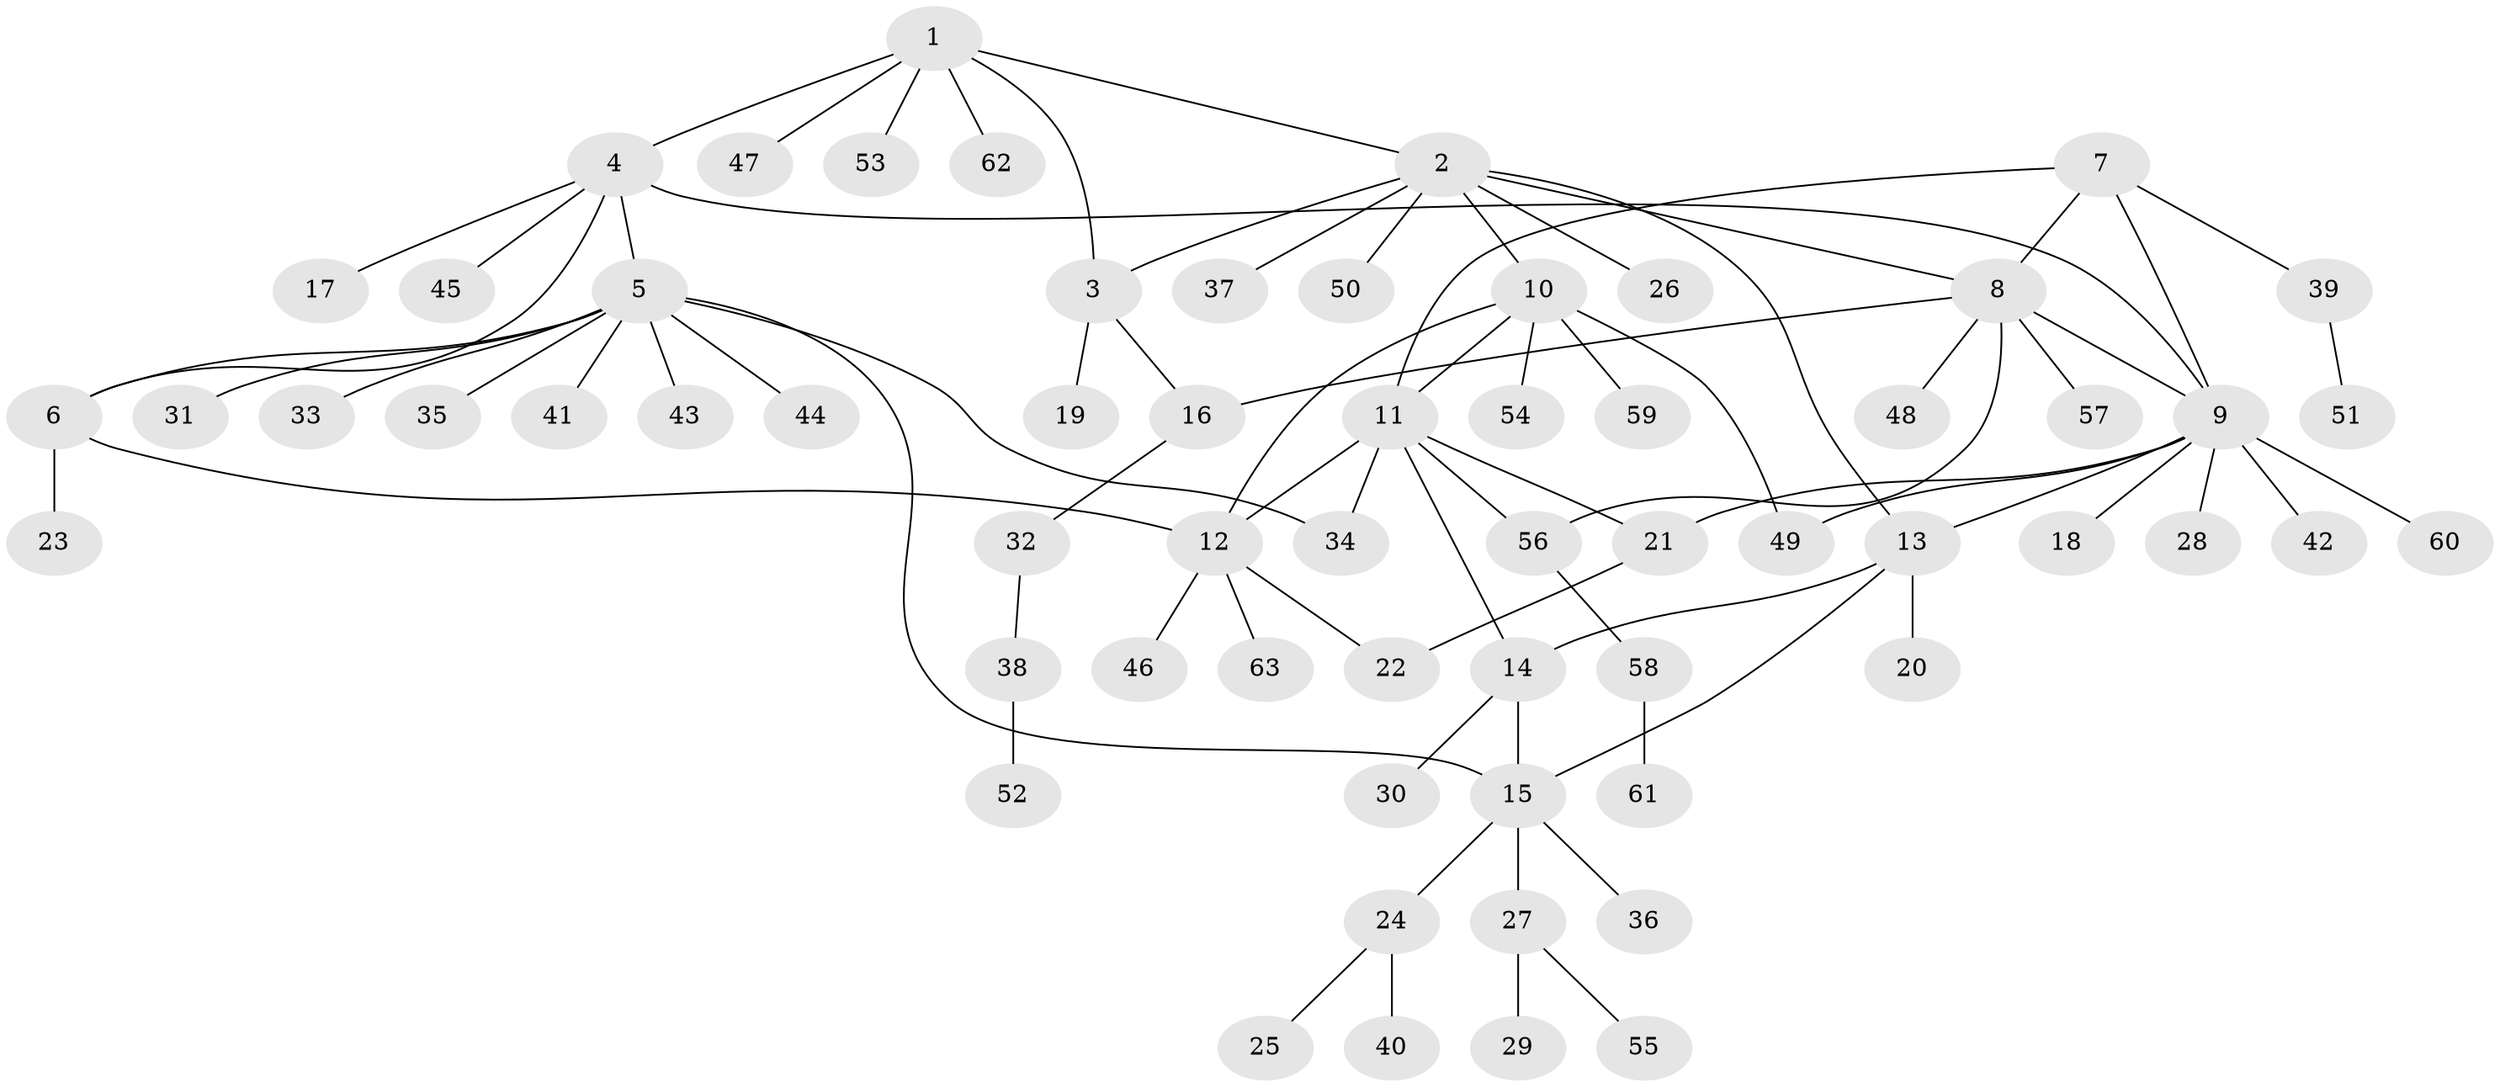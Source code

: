 // Generated by graph-tools (version 1.1) at 2025/26/03/09/25 03:26:36]
// undirected, 63 vertices, 79 edges
graph export_dot {
graph [start="1"]
  node [color=gray90,style=filled];
  1;
  2;
  3;
  4;
  5;
  6;
  7;
  8;
  9;
  10;
  11;
  12;
  13;
  14;
  15;
  16;
  17;
  18;
  19;
  20;
  21;
  22;
  23;
  24;
  25;
  26;
  27;
  28;
  29;
  30;
  31;
  32;
  33;
  34;
  35;
  36;
  37;
  38;
  39;
  40;
  41;
  42;
  43;
  44;
  45;
  46;
  47;
  48;
  49;
  50;
  51;
  52;
  53;
  54;
  55;
  56;
  57;
  58;
  59;
  60;
  61;
  62;
  63;
  1 -- 2;
  1 -- 3;
  1 -- 4;
  1 -- 47;
  1 -- 53;
  1 -- 62;
  2 -- 3;
  2 -- 8;
  2 -- 10;
  2 -- 13;
  2 -- 26;
  2 -- 37;
  2 -- 50;
  3 -- 16;
  3 -- 19;
  4 -- 5;
  4 -- 6;
  4 -- 9;
  4 -- 17;
  4 -- 45;
  5 -- 6;
  5 -- 15;
  5 -- 31;
  5 -- 33;
  5 -- 34;
  5 -- 35;
  5 -- 41;
  5 -- 43;
  5 -- 44;
  6 -- 12;
  6 -- 23;
  7 -- 8;
  7 -- 9;
  7 -- 11;
  7 -- 39;
  8 -- 9;
  8 -- 16;
  8 -- 48;
  8 -- 56;
  8 -- 57;
  9 -- 13;
  9 -- 18;
  9 -- 21;
  9 -- 28;
  9 -- 42;
  9 -- 49;
  9 -- 60;
  10 -- 11;
  10 -- 12;
  10 -- 49;
  10 -- 54;
  10 -- 59;
  11 -- 12;
  11 -- 14;
  11 -- 21;
  11 -- 34;
  11 -- 56;
  12 -- 22;
  12 -- 46;
  12 -- 63;
  13 -- 14;
  13 -- 15;
  13 -- 20;
  14 -- 15;
  14 -- 30;
  15 -- 24;
  15 -- 27;
  15 -- 36;
  16 -- 32;
  21 -- 22;
  24 -- 25;
  24 -- 40;
  27 -- 29;
  27 -- 55;
  32 -- 38;
  38 -- 52;
  39 -- 51;
  56 -- 58;
  58 -- 61;
}
